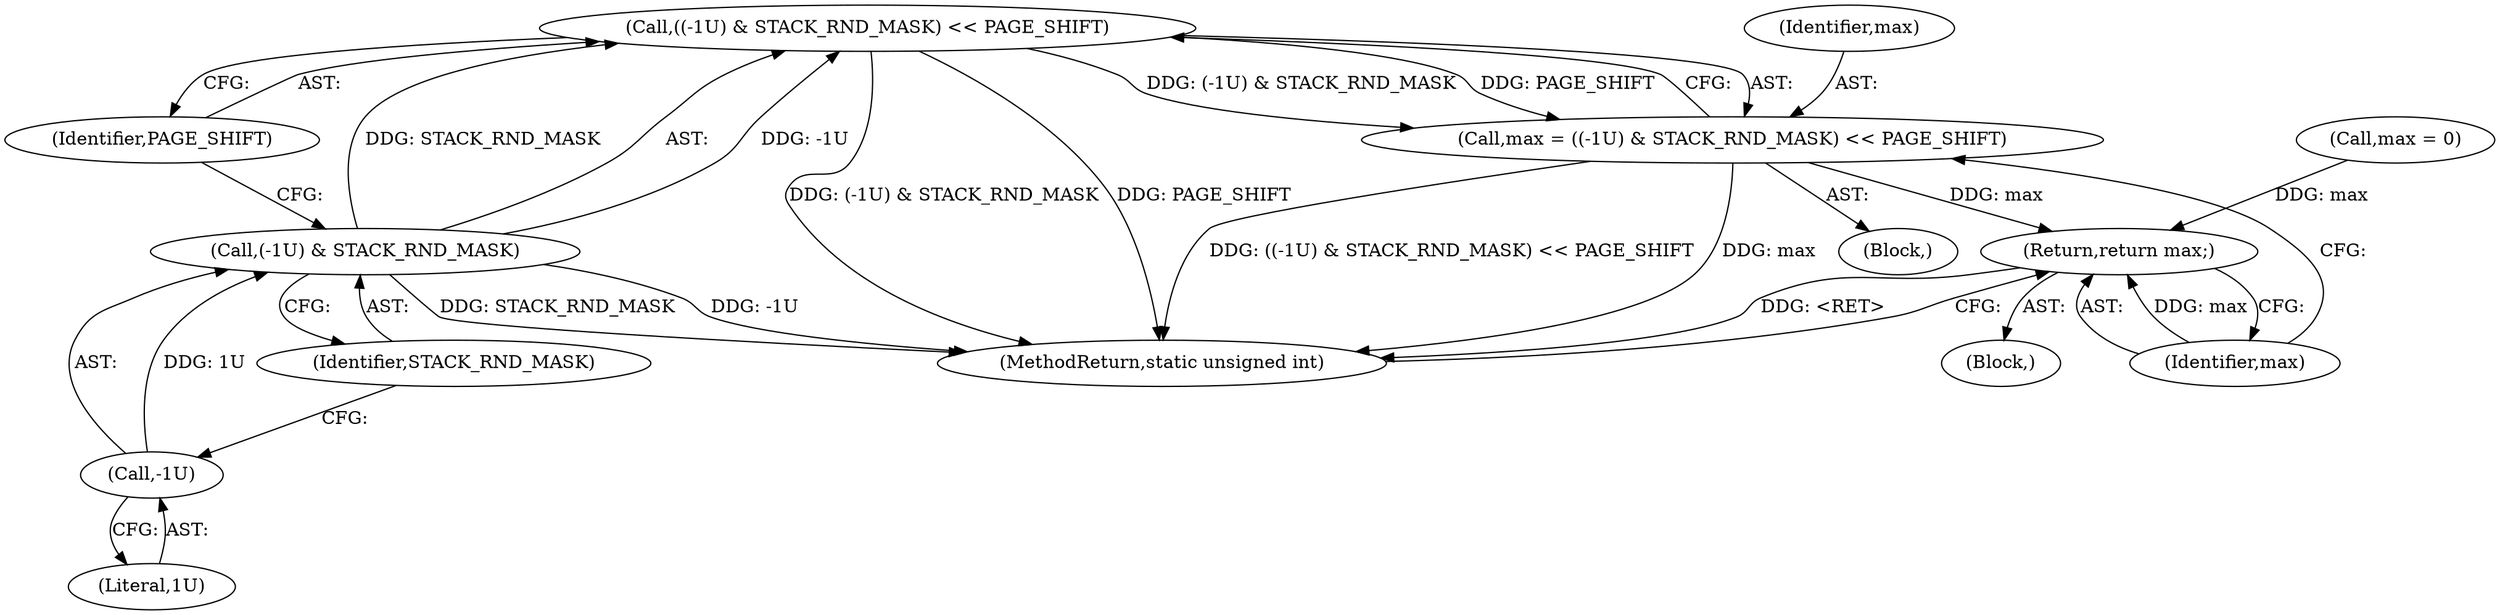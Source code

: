 digraph "1_linux_4e7c22d447bb6d7e37bfe39ff658486ae78e8d77@del" {
"1000123" [label="(Call,((-1U) & STACK_RND_MASK) << PAGE_SHIFT)"];
"1000124" [label="(Call,(-1U) & STACK_RND_MASK)"];
"1000125" [label="(Call,-1U)"];
"1000121" [label="(Call,max = ((-1U) & STACK_RND_MASK) << PAGE_SHIFT)"];
"1000129" [label="(Return,return max;)"];
"1000131" [label="(MethodReturn,static unsigned int)"];
"1000120" [label="(Block,)"];
"1000102" [label="(Block,)"];
"1000125" [label="(Call,-1U)"];
"1000127" [label="(Identifier,STACK_RND_MASK)"];
"1000126" [label="(Literal,1U)"];
"1000123" [label="(Call,((-1U) & STACK_RND_MASK) << PAGE_SHIFT)"];
"1000128" [label="(Identifier,PAGE_SHIFT)"];
"1000122" [label="(Identifier,max)"];
"1000104" [label="(Call,max = 0)"];
"1000121" [label="(Call,max = ((-1U) & STACK_RND_MASK) << PAGE_SHIFT)"];
"1000130" [label="(Identifier,max)"];
"1000124" [label="(Call,(-1U) & STACK_RND_MASK)"];
"1000129" [label="(Return,return max;)"];
"1000123" -> "1000121"  [label="AST: "];
"1000123" -> "1000128"  [label="CFG: "];
"1000124" -> "1000123"  [label="AST: "];
"1000128" -> "1000123"  [label="AST: "];
"1000121" -> "1000123"  [label="CFG: "];
"1000123" -> "1000131"  [label="DDG: PAGE_SHIFT"];
"1000123" -> "1000131"  [label="DDG: (-1U) & STACK_RND_MASK"];
"1000123" -> "1000121"  [label="DDG: (-1U) & STACK_RND_MASK"];
"1000123" -> "1000121"  [label="DDG: PAGE_SHIFT"];
"1000124" -> "1000123"  [label="DDG: -1U"];
"1000124" -> "1000123"  [label="DDG: STACK_RND_MASK"];
"1000124" -> "1000127"  [label="CFG: "];
"1000125" -> "1000124"  [label="AST: "];
"1000127" -> "1000124"  [label="AST: "];
"1000128" -> "1000124"  [label="CFG: "];
"1000124" -> "1000131"  [label="DDG: -1U"];
"1000124" -> "1000131"  [label="DDG: STACK_RND_MASK"];
"1000125" -> "1000124"  [label="DDG: 1U"];
"1000125" -> "1000126"  [label="CFG: "];
"1000126" -> "1000125"  [label="AST: "];
"1000127" -> "1000125"  [label="CFG: "];
"1000121" -> "1000120"  [label="AST: "];
"1000122" -> "1000121"  [label="AST: "];
"1000130" -> "1000121"  [label="CFG: "];
"1000121" -> "1000131"  [label="DDG: ((-1U) & STACK_RND_MASK) << PAGE_SHIFT"];
"1000121" -> "1000131"  [label="DDG: max"];
"1000121" -> "1000129"  [label="DDG: max"];
"1000129" -> "1000102"  [label="AST: "];
"1000129" -> "1000130"  [label="CFG: "];
"1000130" -> "1000129"  [label="AST: "];
"1000131" -> "1000129"  [label="CFG: "];
"1000129" -> "1000131"  [label="DDG: <RET>"];
"1000130" -> "1000129"  [label="DDG: max"];
"1000104" -> "1000129"  [label="DDG: max"];
}
